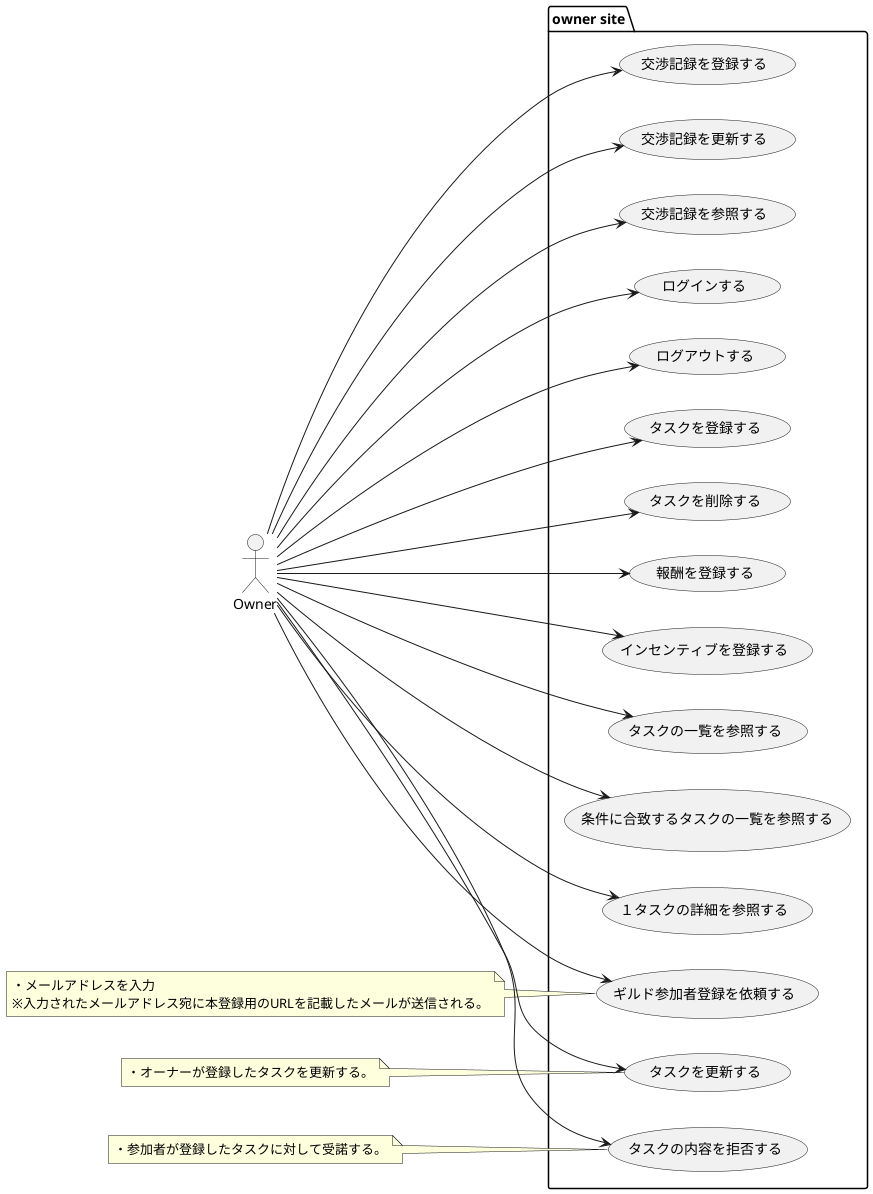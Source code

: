 @startuml

left to right direction

actor Owner as o

package "owner site" {
    usecase "ログインする" as loginByOwner
    usecase "ログアウトする" as logoutByOwner
    usecase "ギルド参加者登録を依頼する" as requestCreateParticipant
    usecase "タスクを登録する" as createTaskByOwner
    usecase "タスクを更新する" as updateTaskByOwner
    usecase "タスクを削除する" as deleteTaskByOwner
    usecase "報酬を登録する" as createRewardByOwner
    usecase "インセンティブを登録する" as createIncentiveByOwner
    usecase "タスクの一覧を参照する" as listTaskByOwner
    usecase "条件に合致するタスクの一覧を参照する" as findTaskByOwner
    usecase "１タスクの詳細を参照する" as getTaskByOwner
    usecase "交渉記録を登録する" as createNegotiationRecordByOwner
    usecase "交渉記録を更新する" as updateNegotiationRecordByOwner
    usecase "交渉記録を参照する" as getNegotiationRecordByOwner
    usecase "タスクの内容を受諾する" as acceptTaskByOwner
    usecase "タスクの内容を拒否する" as acceptTaskByOwner
}

o --> loginByOwner
o --> logoutByOwner
o --> requestCreateParticipant
o --> createTaskByOwner
o --> updateTaskByOwner
o --> deleteTaskByOwner
o --> createRewardByOwner
o --> createIncentiveByOwner
o --> listTaskByOwner
o --> findTaskByOwner
o --> getTaskByOwner
o --> createNegotiationRecordByOwner
o --> updateNegotiationRecordByOwner
o --> getNegotiationRecordByOwner
o --> acceptTaskByOwner

note left of requestCreateParticipant
・メールアドレスを入力
※入力されたメールアドレス宛に本登録用のURLを記載したメールが送信される。
end note

note left of updateTaskByOwner
・オーナーが登録したタスクを更新する。
end note

note left of acceptTaskByOwner
・参加者が登録したタスクに対して受諾する。
end note

@enduml
